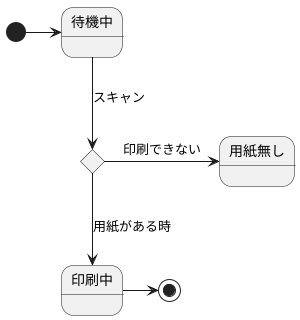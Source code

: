 @startuml
' left to right direction
[*] -right-> 待機中
state c <<choice>>
state c <<choice>>
待機中-down-> c : スキャン
c --> 印刷中 : 用紙がある時
c -right-> 用紙無し: 印刷できない
印刷中-right-> [*]
@enduml